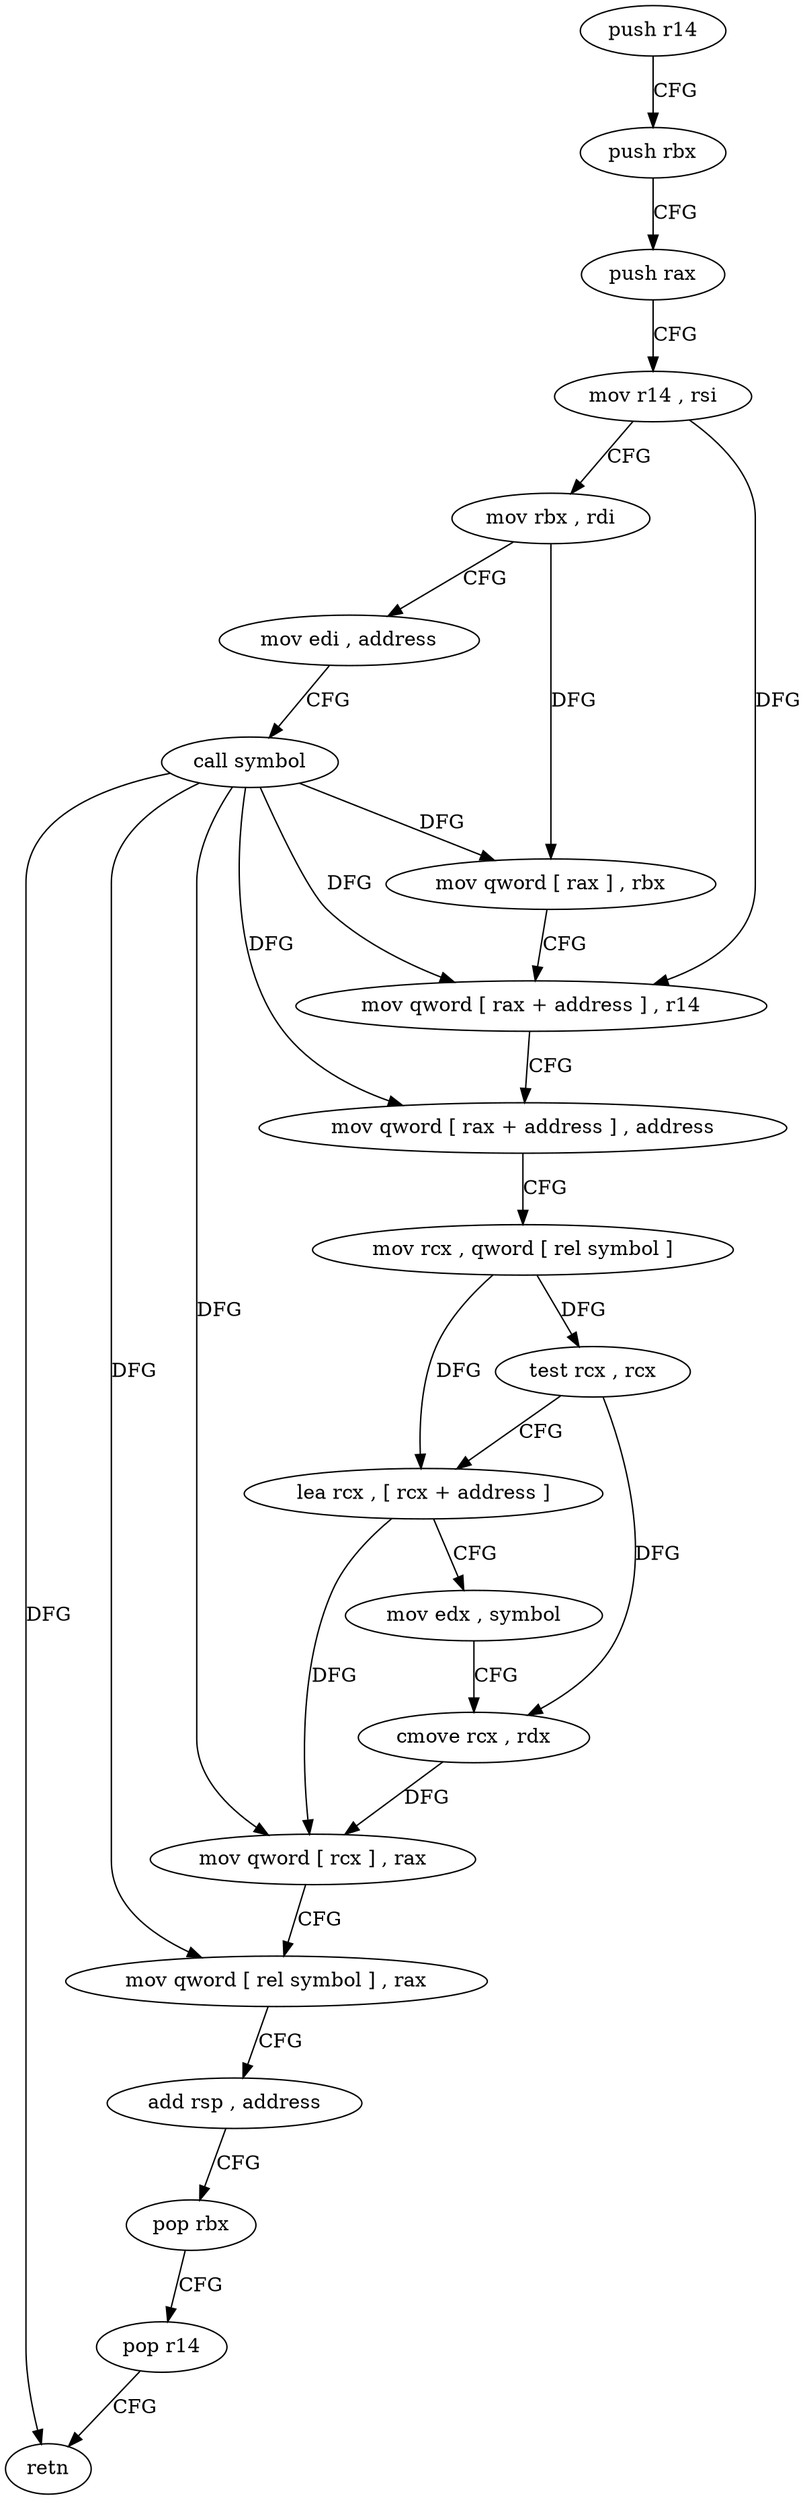 digraph "func" {
"4208576" [label = "push r14" ]
"4208578" [label = "push rbx" ]
"4208579" [label = "push rax" ]
"4208580" [label = "mov r14 , rsi" ]
"4208583" [label = "mov rbx , rdi" ]
"4208586" [label = "mov edi , address" ]
"4208591" [label = "call symbol" ]
"4208596" [label = "mov qword [ rax ] , rbx" ]
"4208599" [label = "mov qword [ rax + address ] , r14" ]
"4208603" [label = "mov qword [ rax + address ] , address" ]
"4208611" [label = "mov rcx , qword [ rel symbol ]" ]
"4208618" [label = "test rcx , rcx" ]
"4208621" [label = "lea rcx , [ rcx + address ]" ]
"4208625" [label = "mov edx , symbol" ]
"4208630" [label = "cmove rcx , rdx" ]
"4208634" [label = "mov qword [ rcx ] , rax" ]
"4208637" [label = "mov qword [ rel symbol ] , rax" ]
"4208644" [label = "add rsp , address" ]
"4208648" [label = "pop rbx" ]
"4208649" [label = "pop r14" ]
"4208651" [label = "retn" ]
"4208576" -> "4208578" [ label = "CFG" ]
"4208578" -> "4208579" [ label = "CFG" ]
"4208579" -> "4208580" [ label = "CFG" ]
"4208580" -> "4208583" [ label = "CFG" ]
"4208580" -> "4208599" [ label = "DFG" ]
"4208583" -> "4208586" [ label = "CFG" ]
"4208583" -> "4208596" [ label = "DFG" ]
"4208586" -> "4208591" [ label = "CFG" ]
"4208591" -> "4208596" [ label = "DFG" ]
"4208591" -> "4208599" [ label = "DFG" ]
"4208591" -> "4208603" [ label = "DFG" ]
"4208591" -> "4208634" [ label = "DFG" ]
"4208591" -> "4208637" [ label = "DFG" ]
"4208591" -> "4208651" [ label = "DFG" ]
"4208596" -> "4208599" [ label = "CFG" ]
"4208599" -> "4208603" [ label = "CFG" ]
"4208603" -> "4208611" [ label = "CFG" ]
"4208611" -> "4208618" [ label = "DFG" ]
"4208611" -> "4208621" [ label = "DFG" ]
"4208618" -> "4208621" [ label = "CFG" ]
"4208618" -> "4208630" [ label = "DFG" ]
"4208621" -> "4208625" [ label = "CFG" ]
"4208621" -> "4208634" [ label = "DFG" ]
"4208625" -> "4208630" [ label = "CFG" ]
"4208630" -> "4208634" [ label = "DFG" ]
"4208634" -> "4208637" [ label = "CFG" ]
"4208637" -> "4208644" [ label = "CFG" ]
"4208644" -> "4208648" [ label = "CFG" ]
"4208648" -> "4208649" [ label = "CFG" ]
"4208649" -> "4208651" [ label = "CFG" ]
}
